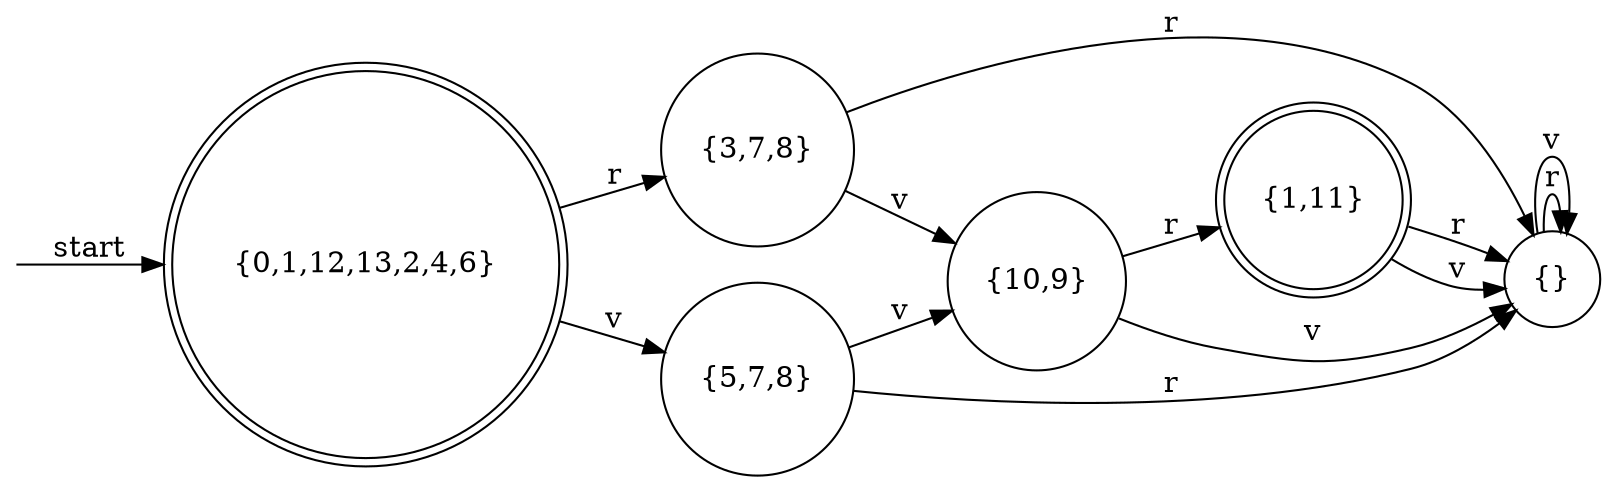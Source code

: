 digraph dfa {
    rankdir = LR;
    node [shape = doublecircle];    __start [style = invis, shape = point];
    __start -> "{0,1,12,13,2,4,6}" [ label = "start" ];
    node [shape = doublecircle]; "{0,1,12,13,2,4,6}" "{1,11}"
    node [shape = circle];
    "{0,1,12,13,2,4,6}" -> "{3,7,8}" [ label = "r" ];
    "{0,1,12,13,2,4,6}" -> "{5,7,8}" [ label = "v" ];
    "{3,7,8}" -> "{}" [ label = "r" ];
    "{3,7,8}" -> "{10,9}" [ label = "v" ];
    "{}" -> "{}" [ label = "r" ];
    "{}" -> "{}" [ label = "v" ];
    "{5,7,8}" -> "{}" [ label = "r" ];
    "{5,7,8}" -> "{10,9}" [ label = "v" ];
    "{10,9}" -> "{1,11}" [ label = "r" ];
    "{10,9}" -> "{}" [ label = "v" ];
    "{1,11}" -> "{}" [ label = "r" ];
    "{1,11}" -> "{}" [ label = "v" ];
}
